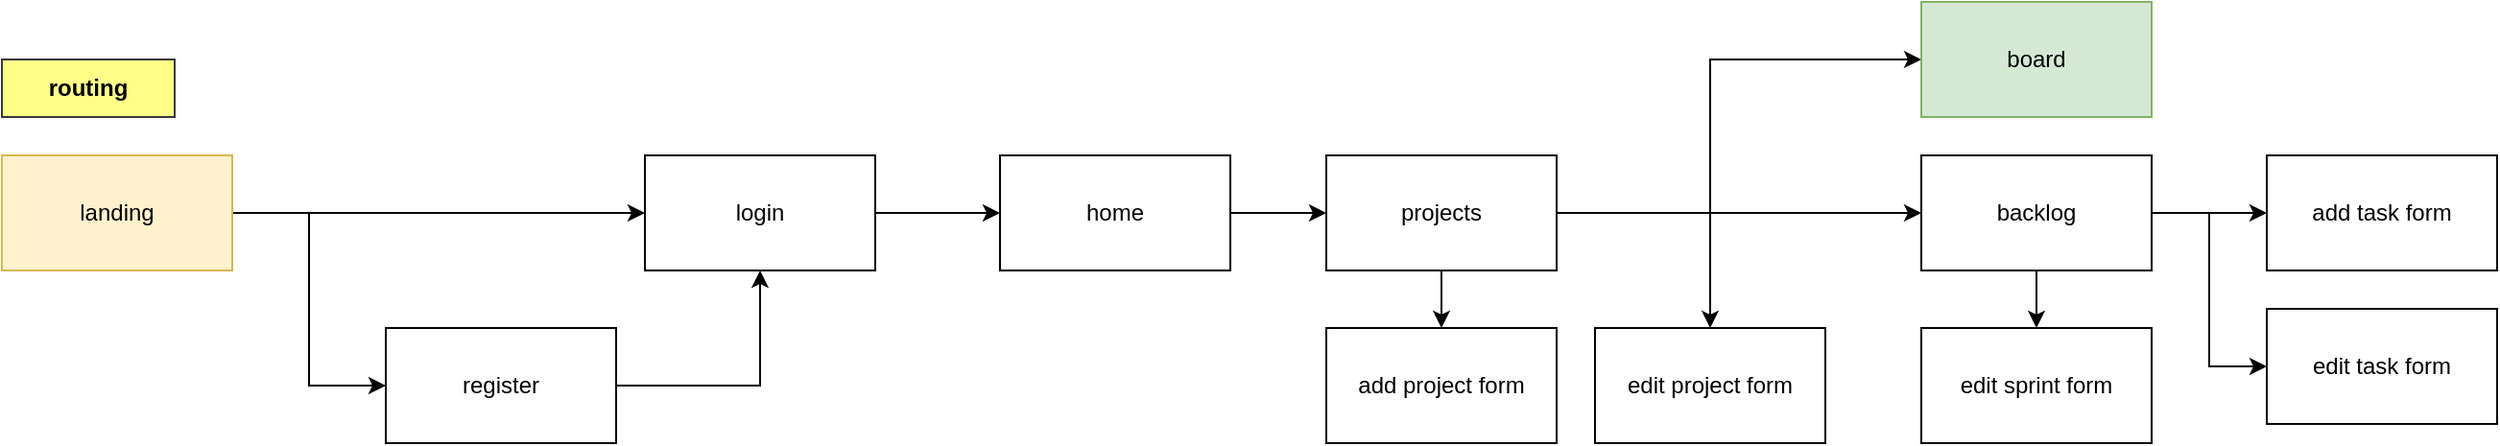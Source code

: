 <mxfile version="14.7.4" type="embed"><diagram id="pK6moic8tZPPqWVi7ZrQ" name="Page-1"><mxGraphModel dx="1378" dy="720" grid="1" gridSize="10" guides="1" tooltips="1" connect="1" arrows="1" fold="1" page="1" pageScale="1" pageWidth="850" pageHeight="1100" math="0" shadow="0"><root><mxCell id="0"/><mxCell id="1" parent="0"/><mxCell id="2" style="edgeStyle=orthogonalEdgeStyle;rounded=0;orthogonalLoop=1;jettySize=auto;html=1;entryX=0;entryY=0.5;entryDx=0;entryDy=0;" edge="1" parent="1" source="3" target="15"><mxGeometry relative="1" as="geometry"/></mxCell><mxCell id="3" value="home" style="rounded=0;whiteSpace=wrap;html=1;" vertex="1" parent="1"><mxGeometry x="560" y="120" width="120" height="60" as="geometry"/></mxCell><mxCell id="4" value="" style="edgeStyle=orthogonalEdgeStyle;rounded=0;orthogonalLoop=1;jettySize=auto;html=1;" edge="1" parent="1" source="6" target="8"><mxGeometry relative="1" as="geometry"/></mxCell><mxCell id="5" style="edgeStyle=orthogonalEdgeStyle;rounded=0;orthogonalLoop=1;jettySize=auto;html=1;entryX=0;entryY=0.5;entryDx=0;entryDy=0;" edge="1" parent="1" source="6" target="10"><mxGeometry relative="1" as="geometry"/></mxCell><mxCell id="6" value="landing" style="rounded=0;whiteSpace=wrap;html=1;fillColor=#fff2cc;strokeColor=#d6b656;" vertex="1" parent="1"><mxGeometry x="40" y="120" width="120" height="60" as="geometry"/></mxCell><mxCell id="7" style="edgeStyle=orthogonalEdgeStyle;rounded=0;orthogonalLoop=1;jettySize=auto;html=1;entryX=0;entryY=0.5;entryDx=0;entryDy=0;" edge="1" parent="1" source="8" target="3"><mxGeometry relative="1" as="geometry"/></mxCell><mxCell id="8" value="login" style="whiteSpace=wrap;html=1;rounded=0;" vertex="1" parent="1"><mxGeometry x="375" y="120" width="120" height="60" as="geometry"/></mxCell><mxCell id="9" style="edgeStyle=orthogonalEdgeStyle;rounded=0;orthogonalLoop=1;jettySize=auto;html=1;" edge="1" parent="1" source="10" target="8"><mxGeometry relative="1" as="geometry"/></mxCell><mxCell id="10" value="register" style="whiteSpace=wrap;html=1;rounded=0;" vertex="1" parent="1"><mxGeometry x="240" y="210" width="120" height="60" as="geometry"/></mxCell><mxCell id="11" style="edgeStyle=orthogonalEdgeStyle;rounded=0;orthogonalLoop=1;jettySize=auto;html=1;" edge="1" parent="1" source="15" target="20"><mxGeometry relative="1" as="geometry"/></mxCell><mxCell id="12" style="edgeStyle=orthogonalEdgeStyle;rounded=0;orthogonalLoop=1;jettySize=auto;html=1;entryX=0.5;entryY=0;entryDx=0;entryDy=0;" edge="1" parent="1" source="15" target="21"><mxGeometry relative="1" as="geometry"/></mxCell><mxCell id="13" style="edgeStyle=orthogonalEdgeStyle;rounded=0;orthogonalLoop=1;jettySize=auto;html=1;entryX=0;entryY=0.5;entryDx=0;entryDy=0;" edge="1" parent="1" source="15" target="19"><mxGeometry relative="1" as="geometry"/></mxCell><mxCell id="14" style="edgeStyle=orthogonalEdgeStyle;rounded=0;orthogonalLoop=1;jettySize=auto;html=1;entryX=0;entryY=0.5;entryDx=0;entryDy=0;" edge="1" parent="1" source="15" target="25"><mxGeometry relative="1" as="geometry"><Array as="points"><mxPoint x="930" y="150"/><mxPoint x="930" y="70"/></Array></mxGeometry></mxCell><mxCell id="15" value="projects" style="rounded=0;whiteSpace=wrap;html=1;" vertex="1" parent="1"><mxGeometry x="730" y="120" width="120" height="60" as="geometry"/></mxCell><mxCell id="16" value="" style="edgeStyle=orthogonalEdgeStyle;rounded=0;orthogonalLoop=1;jettySize=auto;html=1;" edge="1" parent="1" source="19" target="22"><mxGeometry relative="1" as="geometry"/></mxCell><mxCell id="17" style="edgeStyle=orthogonalEdgeStyle;rounded=0;orthogonalLoop=1;jettySize=auto;html=1;entryX=0;entryY=0.5;entryDx=0;entryDy=0;" edge="1" parent="1" source="19" target="23"><mxGeometry relative="1" as="geometry"/></mxCell><mxCell id="18" style="edgeStyle=orthogonalEdgeStyle;rounded=0;orthogonalLoop=1;jettySize=auto;html=1;entryX=0;entryY=0.5;entryDx=0;entryDy=0;" edge="1" parent="1" source="19" target="24"><mxGeometry relative="1" as="geometry"/></mxCell><mxCell id="19" value="backlog" style="rounded=0;whiteSpace=wrap;html=1;" vertex="1" parent="1"><mxGeometry x="1040" y="120" width="120" height="60" as="geometry"/></mxCell><mxCell id="20" value="add project form" style="rounded=0;whiteSpace=wrap;html=1;" vertex="1" parent="1"><mxGeometry x="730" y="210" width="120" height="60" as="geometry"/></mxCell><mxCell id="21" value="edit project form" style="rounded=0;whiteSpace=wrap;html=1;" vertex="1" parent="1"><mxGeometry x="870" y="210" width="120" height="60" as="geometry"/></mxCell><mxCell id="22" value="edit sprint form" style="whiteSpace=wrap;html=1;rounded=0;" vertex="1" parent="1"><mxGeometry x="1040" y="210" width="120" height="60" as="geometry"/></mxCell><mxCell id="23" value="add task form" style="rounded=0;whiteSpace=wrap;html=1;" vertex="1" parent="1"><mxGeometry x="1220" y="120" width="120" height="60" as="geometry"/></mxCell><mxCell id="24" value="edit task form" style="rounded=0;whiteSpace=wrap;html=1;" vertex="1" parent="1"><mxGeometry x="1220" y="200" width="120" height="60" as="geometry"/></mxCell><mxCell id="25" value="board" style="rounded=0;whiteSpace=wrap;html=1;fillColor=#d5e8d4;strokeColor=#82b366;" vertex="1" parent="1"><mxGeometry x="1040" y="40" width="120" height="60" as="geometry"/></mxCell><mxCell id="26" value="routing" style="rounded=0;whiteSpace=wrap;html=1;fillColor=#ffff88;strokeColor=#36393d;fontStyle=1" vertex="1" parent="1"><mxGeometry x="40" y="70" width="90" height="30" as="geometry"/></mxCell></root></mxGraphModel></diagram></mxfile>